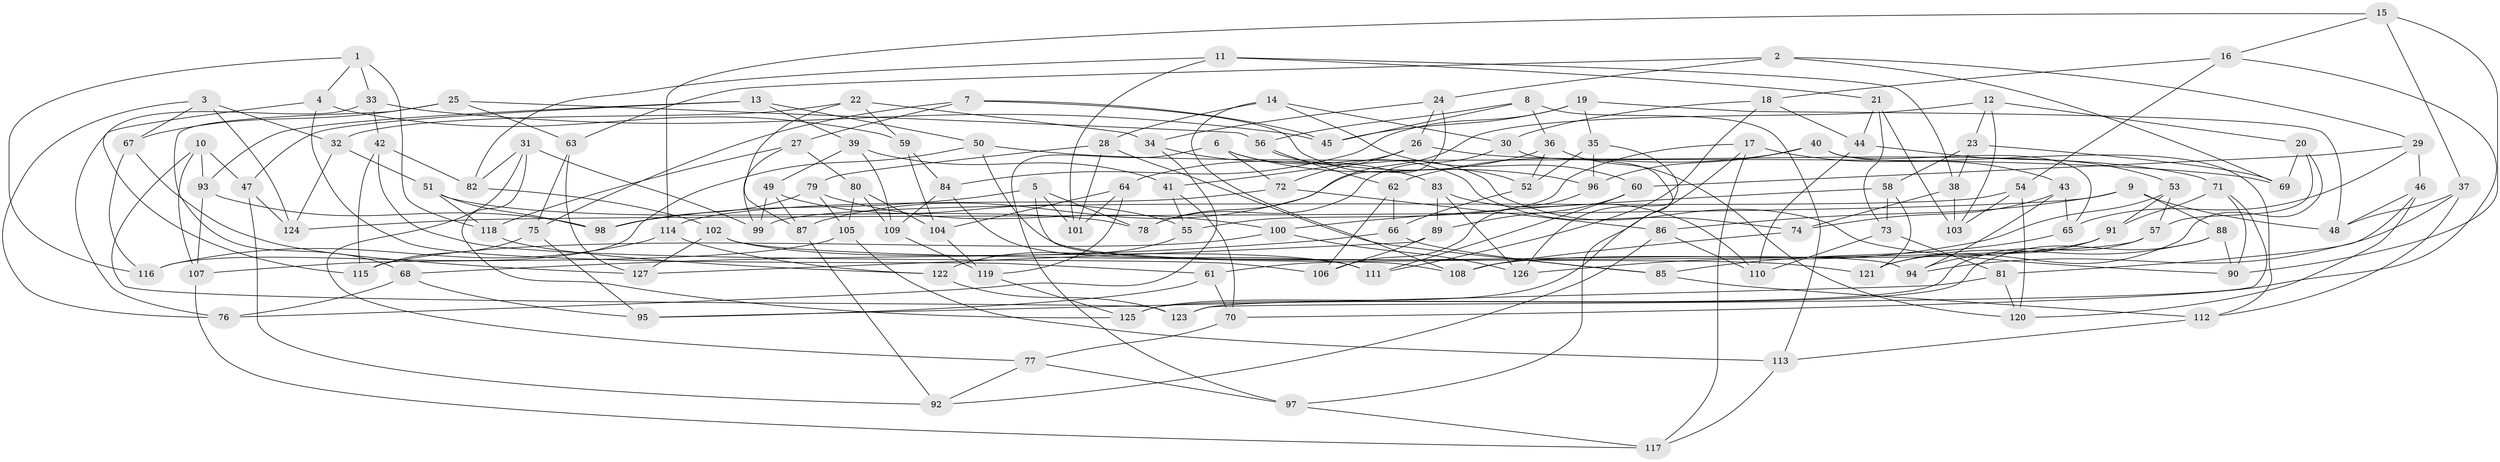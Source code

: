 // coarse degree distribution, {6: 0.524390243902439, 4: 0.4268292682926829, 5: 0.024390243902439025, 3: 0.024390243902439025}
// Generated by graph-tools (version 1.1) at 2025/24/03/03/25 07:24:23]
// undirected, 127 vertices, 254 edges
graph export_dot {
graph [start="1"]
  node [color=gray90,style=filled];
  1;
  2;
  3;
  4;
  5;
  6;
  7;
  8;
  9;
  10;
  11;
  12;
  13;
  14;
  15;
  16;
  17;
  18;
  19;
  20;
  21;
  22;
  23;
  24;
  25;
  26;
  27;
  28;
  29;
  30;
  31;
  32;
  33;
  34;
  35;
  36;
  37;
  38;
  39;
  40;
  41;
  42;
  43;
  44;
  45;
  46;
  47;
  48;
  49;
  50;
  51;
  52;
  53;
  54;
  55;
  56;
  57;
  58;
  59;
  60;
  61;
  62;
  63;
  64;
  65;
  66;
  67;
  68;
  69;
  70;
  71;
  72;
  73;
  74;
  75;
  76;
  77;
  78;
  79;
  80;
  81;
  82;
  83;
  84;
  85;
  86;
  87;
  88;
  89;
  90;
  91;
  92;
  93;
  94;
  95;
  96;
  97;
  98;
  99;
  100;
  101;
  102;
  103;
  104;
  105;
  106;
  107;
  108;
  109;
  110;
  111;
  112;
  113;
  114;
  115;
  116;
  117;
  118;
  119;
  120;
  121;
  122;
  123;
  124;
  125;
  126;
  127;
  1 -- 33;
  1 -- 116;
  1 -- 4;
  1 -- 118;
  2 -- 24;
  2 -- 29;
  2 -- 69;
  2 -- 63;
  3 -- 124;
  3 -- 76;
  3 -- 32;
  3 -- 67;
  4 -- 59;
  4 -- 61;
  4 -- 115;
  5 -- 78;
  5 -- 98;
  5 -- 108;
  5 -- 101;
  6 -- 72;
  6 -- 96;
  6 -- 97;
  6 -- 74;
  7 -- 45;
  7 -- 27;
  7 -- 52;
  7 -- 75;
  8 -- 45;
  8 -- 36;
  8 -- 113;
  8 -- 56;
  9 -- 86;
  9 -- 124;
  9 -- 48;
  9 -- 88;
  10 -- 47;
  10 -- 123;
  10 -- 93;
  10 -- 107;
  11 -- 101;
  11 -- 82;
  11 -- 38;
  11 -- 21;
  12 -- 23;
  12 -- 103;
  12 -- 87;
  12 -- 20;
  13 -- 47;
  13 -- 50;
  13 -- 39;
  13 -- 93;
  14 -- 30;
  14 -- 60;
  14 -- 108;
  14 -- 28;
  15 -- 90;
  15 -- 16;
  15 -- 37;
  15 -- 114;
  16 -- 54;
  16 -- 70;
  16 -- 18;
  17 -- 43;
  17 -- 117;
  17 -- 55;
  17 -- 125;
  18 -- 44;
  18 -- 30;
  18 -- 111;
  19 -- 45;
  19 -- 35;
  19 -- 84;
  19 -- 48;
  20 -- 57;
  20 -- 121;
  20 -- 69;
  21 -- 73;
  21 -- 44;
  21 -- 103;
  22 -- 59;
  22 -- 32;
  22 -- 34;
  22 -- 87;
  23 -- 69;
  23 -- 38;
  23 -- 58;
  24 -- 26;
  24 -- 34;
  24 -- 78;
  25 -- 67;
  25 -- 63;
  25 -- 56;
  25 -- 68;
  26 -- 72;
  26 -- 71;
  26 -- 41;
  27 -- 118;
  27 -- 99;
  27 -- 80;
  28 -- 101;
  28 -- 85;
  28 -- 79;
  29 -- 46;
  29 -- 65;
  29 -- 60;
  30 -- 126;
  30 -- 78;
  31 -- 125;
  31 -- 82;
  31 -- 99;
  31 -- 77;
  32 -- 124;
  32 -- 51;
  33 -- 45;
  33 -- 42;
  33 -- 76;
  34 -- 83;
  34 -- 76;
  35 -- 97;
  35 -- 96;
  35 -- 52;
  36 -- 120;
  36 -- 52;
  36 -- 64;
  37 -- 112;
  37 -- 94;
  37 -- 48;
  38 -- 103;
  38 -- 74;
  39 -- 41;
  39 -- 109;
  39 -- 49;
  40 -- 65;
  40 -- 62;
  40 -- 96;
  40 -- 112;
  41 -- 55;
  41 -- 70;
  42 -- 106;
  42 -- 115;
  42 -- 82;
  43 -- 74;
  43 -- 94;
  43 -- 65;
  44 -- 110;
  44 -- 53;
  46 -- 120;
  46 -- 81;
  46 -- 48;
  47 -- 92;
  47 -- 124;
  49 -- 55;
  49 -- 99;
  49 -- 87;
  50 -- 94;
  50 -- 116;
  50 -- 69;
  51 -- 98;
  51 -- 118;
  51 -- 78;
  52 -- 66;
  53 -- 126;
  53 -- 91;
  53 -- 57;
  54 -- 99;
  54 -- 120;
  54 -- 103;
  55 -- 122;
  56 -- 90;
  56 -- 62;
  57 -- 61;
  57 -- 125;
  58 -- 100;
  58 -- 121;
  58 -- 73;
  59 -- 84;
  59 -- 104;
  60 -- 111;
  60 -- 89;
  61 -- 70;
  61 -- 95;
  62 -- 66;
  62 -- 106;
  63 -- 127;
  63 -- 75;
  64 -- 101;
  64 -- 104;
  64 -- 119;
  65 -- 85;
  66 -- 68;
  66 -- 85;
  67 -- 116;
  67 -- 127;
  68 -- 76;
  68 -- 95;
  70 -- 77;
  71 -- 123;
  71 -- 90;
  71 -- 91;
  72 -- 86;
  72 -- 114;
  73 -- 110;
  73 -- 81;
  74 -- 108;
  75 -- 95;
  75 -- 115;
  77 -- 97;
  77 -- 92;
  79 -- 98;
  79 -- 100;
  79 -- 105;
  80 -- 109;
  80 -- 104;
  80 -- 105;
  81 -- 95;
  81 -- 120;
  82 -- 102;
  83 -- 89;
  83 -- 126;
  83 -- 110;
  84 -- 111;
  84 -- 109;
  85 -- 112;
  86 -- 92;
  86 -- 110;
  87 -- 92;
  88 -- 123;
  88 -- 121;
  88 -- 90;
  89 -- 106;
  89 -- 127;
  91 -- 94;
  91 -- 108;
  93 -- 98;
  93 -- 107;
  96 -- 106;
  97 -- 117;
  100 -- 126;
  100 -- 115;
  102 -- 111;
  102 -- 127;
  102 -- 121;
  104 -- 119;
  105 -- 107;
  105 -- 113;
  107 -- 117;
  109 -- 119;
  112 -- 113;
  113 -- 117;
  114 -- 116;
  114 -- 122;
  118 -- 122;
  119 -- 125;
  122 -- 123;
}
